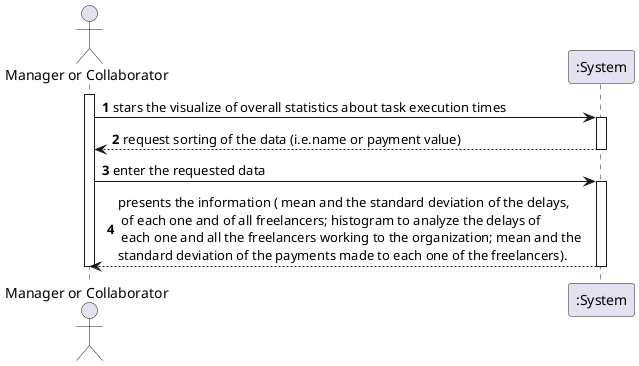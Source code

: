 @startuml SSD
autonumber
actor "Manager or Collaborator" as MC
participant ":System" as S

activate MC
        MC -> S : stars the visualize of overall statistics about task execution times
        activate S
        S --> MC : request sorting of the data (i.e.name or payment value)
        deactivate S
        MC -> S : enter the requested data
        activate S
        S --> MC : presents the information ( mean and the standard deviation of the delays,\n of each one and of all freelancers; histogram to analyze the delays of\n each one and all the freelancers working to the organization; mean and the \nstandard deviation of the payments made to each one of the freelancers).
        deactivate S
deactivate MC
@enduml